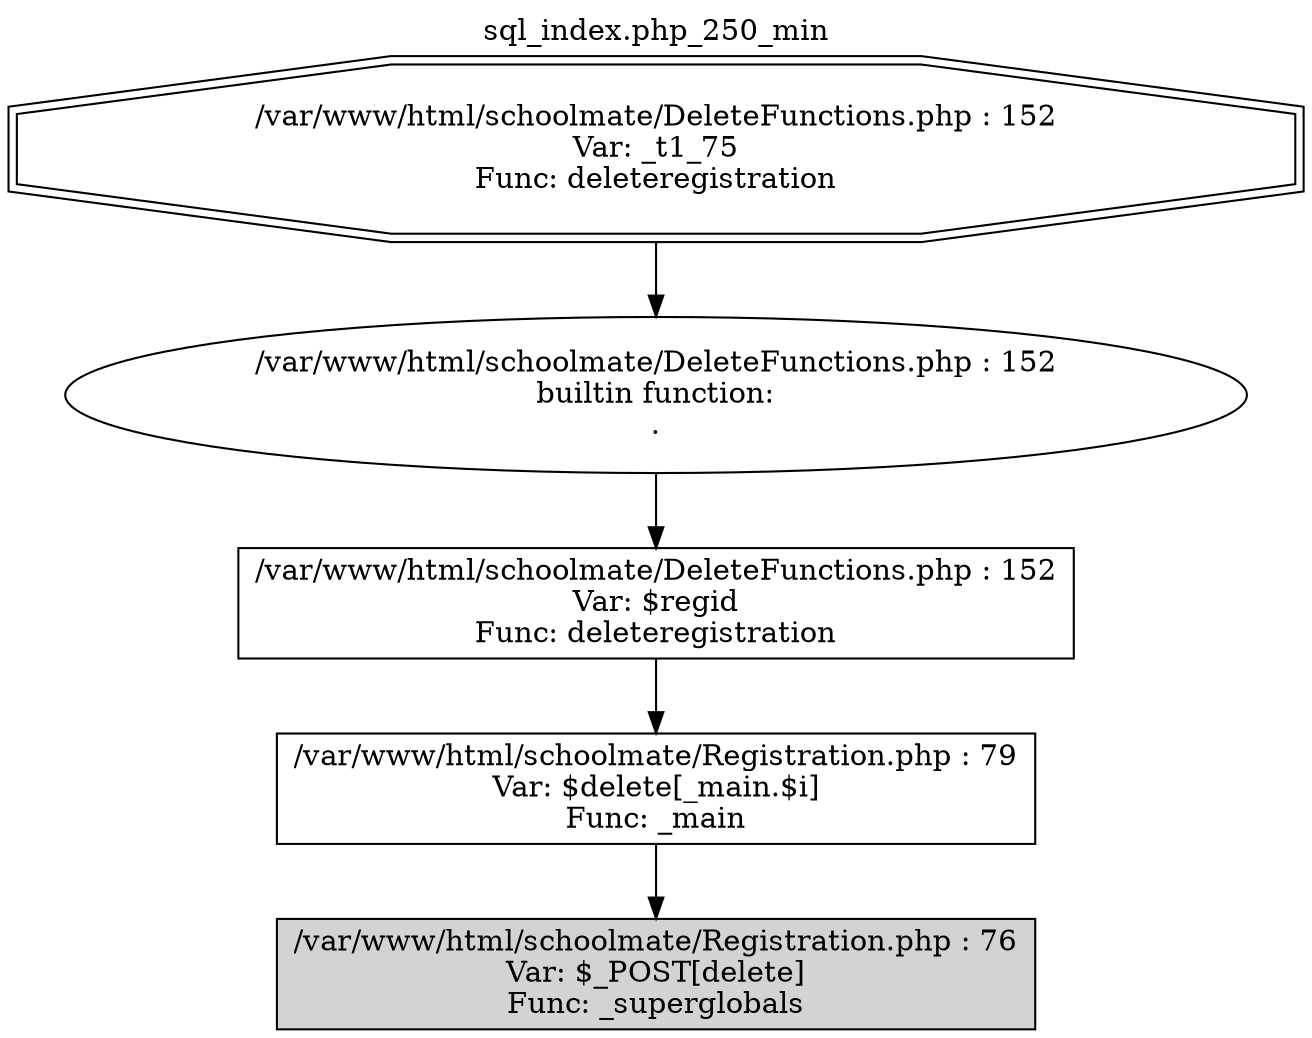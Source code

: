 digraph cfg {
  label="sql_index.php_250_min";
  labelloc=t;
  n1 [shape=doubleoctagon, label="/var/www/html/schoolmate/DeleteFunctions.php : 152\nVar: _t1_75\nFunc: deleteregistration\n"];
  n2 [shape=ellipse, label="/var/www/html/schoolmate/DeleteFunctions.php : 152\nbuiltin function:\n.\n"];
  n3 [shape=box, label="/var/www/html/schoolmate/DeleteFunctions.php : 152\nVar: $regid\nFunc: deleteregistration\n"];
  n4 [shape=box, label="/var/www/html/schoolmate/Registration.php : 79\nVar: $delete[_main.$i]\nFunc: _main\n"];
  n5 [shape=box, label="/var/www/html/schoolmate/Registration.php : 76\nVar: $_POST[delete]\nFunc: _superglobals\n",style=filled];
  n1 -> n2;
  n2 -> n3;
  n3 -> n4;
  n4 -> n5;
}

